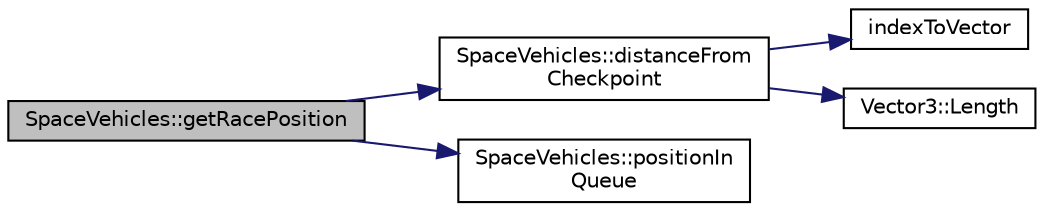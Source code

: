 digraph "SpaceVehicles::getRacePosition"
{
  bgcolor="transparent";
  edge [fontname="Helvetica",fontsize="10",labelfontname="Helvetica",labelfontsize="10"];
  node [fontname="Helvetica",fontsize="10",shape=record];
  rankdir="LR";
  Node1 [label="SpaceVehicles::getRacePosition",height=0.2,width=0.4,color="black", fillcolor="grey75", style="filled", fontcolor="black"];
  Node1 -> Node2 [color="midnightblue",fontsize="10",style="solid",fontname="Helvetica"];
  Node2 [label="SpaceVehicles::distanceFrom\lCheckpoint",height=0.2,width=0.4,color="black",URL="$classSpaceVehicles.html#a63617a030d2fc668c5f55b787aebc265"];
  Node2 -> Node3 [color="midnightblue",fontsize="10",style="solid",fontname="Helvetica"];
  Node3 [label="indexToVector",height=0.2,width=0.4,color="black",URL="$Map_8cpp.html#ae7b0fce8d732defec7b9ae019af73a00"];
  Node2 -> Node4 [color="midnightblue",fontsize="10",style="solid",fontname="Helvetica"];
  Node4 [label="Vector3::Length",height=0.2,width=0.4,color="black",URL="$structVector3.html#a200024a8442329de9a625ed58ffe7075",tooltip="Return length of vector. "];
  Node1 -> Node5 [color="midnightblue",fontsize="10",style="solid",fontname="Helvetica"];
  Node5 [label="SpaceVehicles::positionIn\lQueue",height=0.2,width=0.4,color="black",URL="$classSpaceVehicles.html#a287f59990fa7612f7883a01555eea404"];
}
